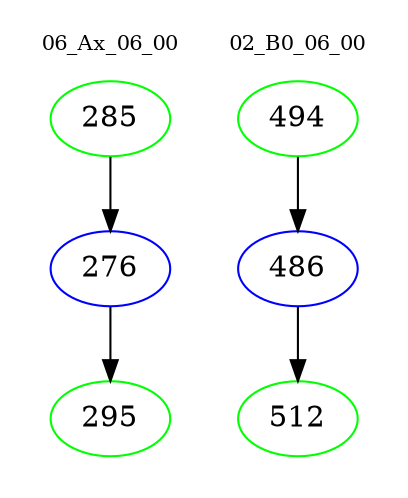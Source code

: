 digraph{
subgraph cluster_0 {
color = white
label = "06_Ax_06_00";
fontsize=10;
T0_285 [label="285", color="green"]
T0_285 -> T0_276 [color="black"]
T0_276 [label="276", color="blue"]
T0_276 -> T0_295 [color="black"]
T0_295 [label="295", color="green"]
}
subgraph cluster_1 {
color = white
label = "02_B0_06_00";
fontsize=10;
T1_494 [label="494", color="green"]
T1_494 -> T1_486 [color="black"]
T1_486 [label="486", color="blue"]
T1_486 -> T1_512 [color="black"]
T1_512 [label="512", color="green"]
}
}
